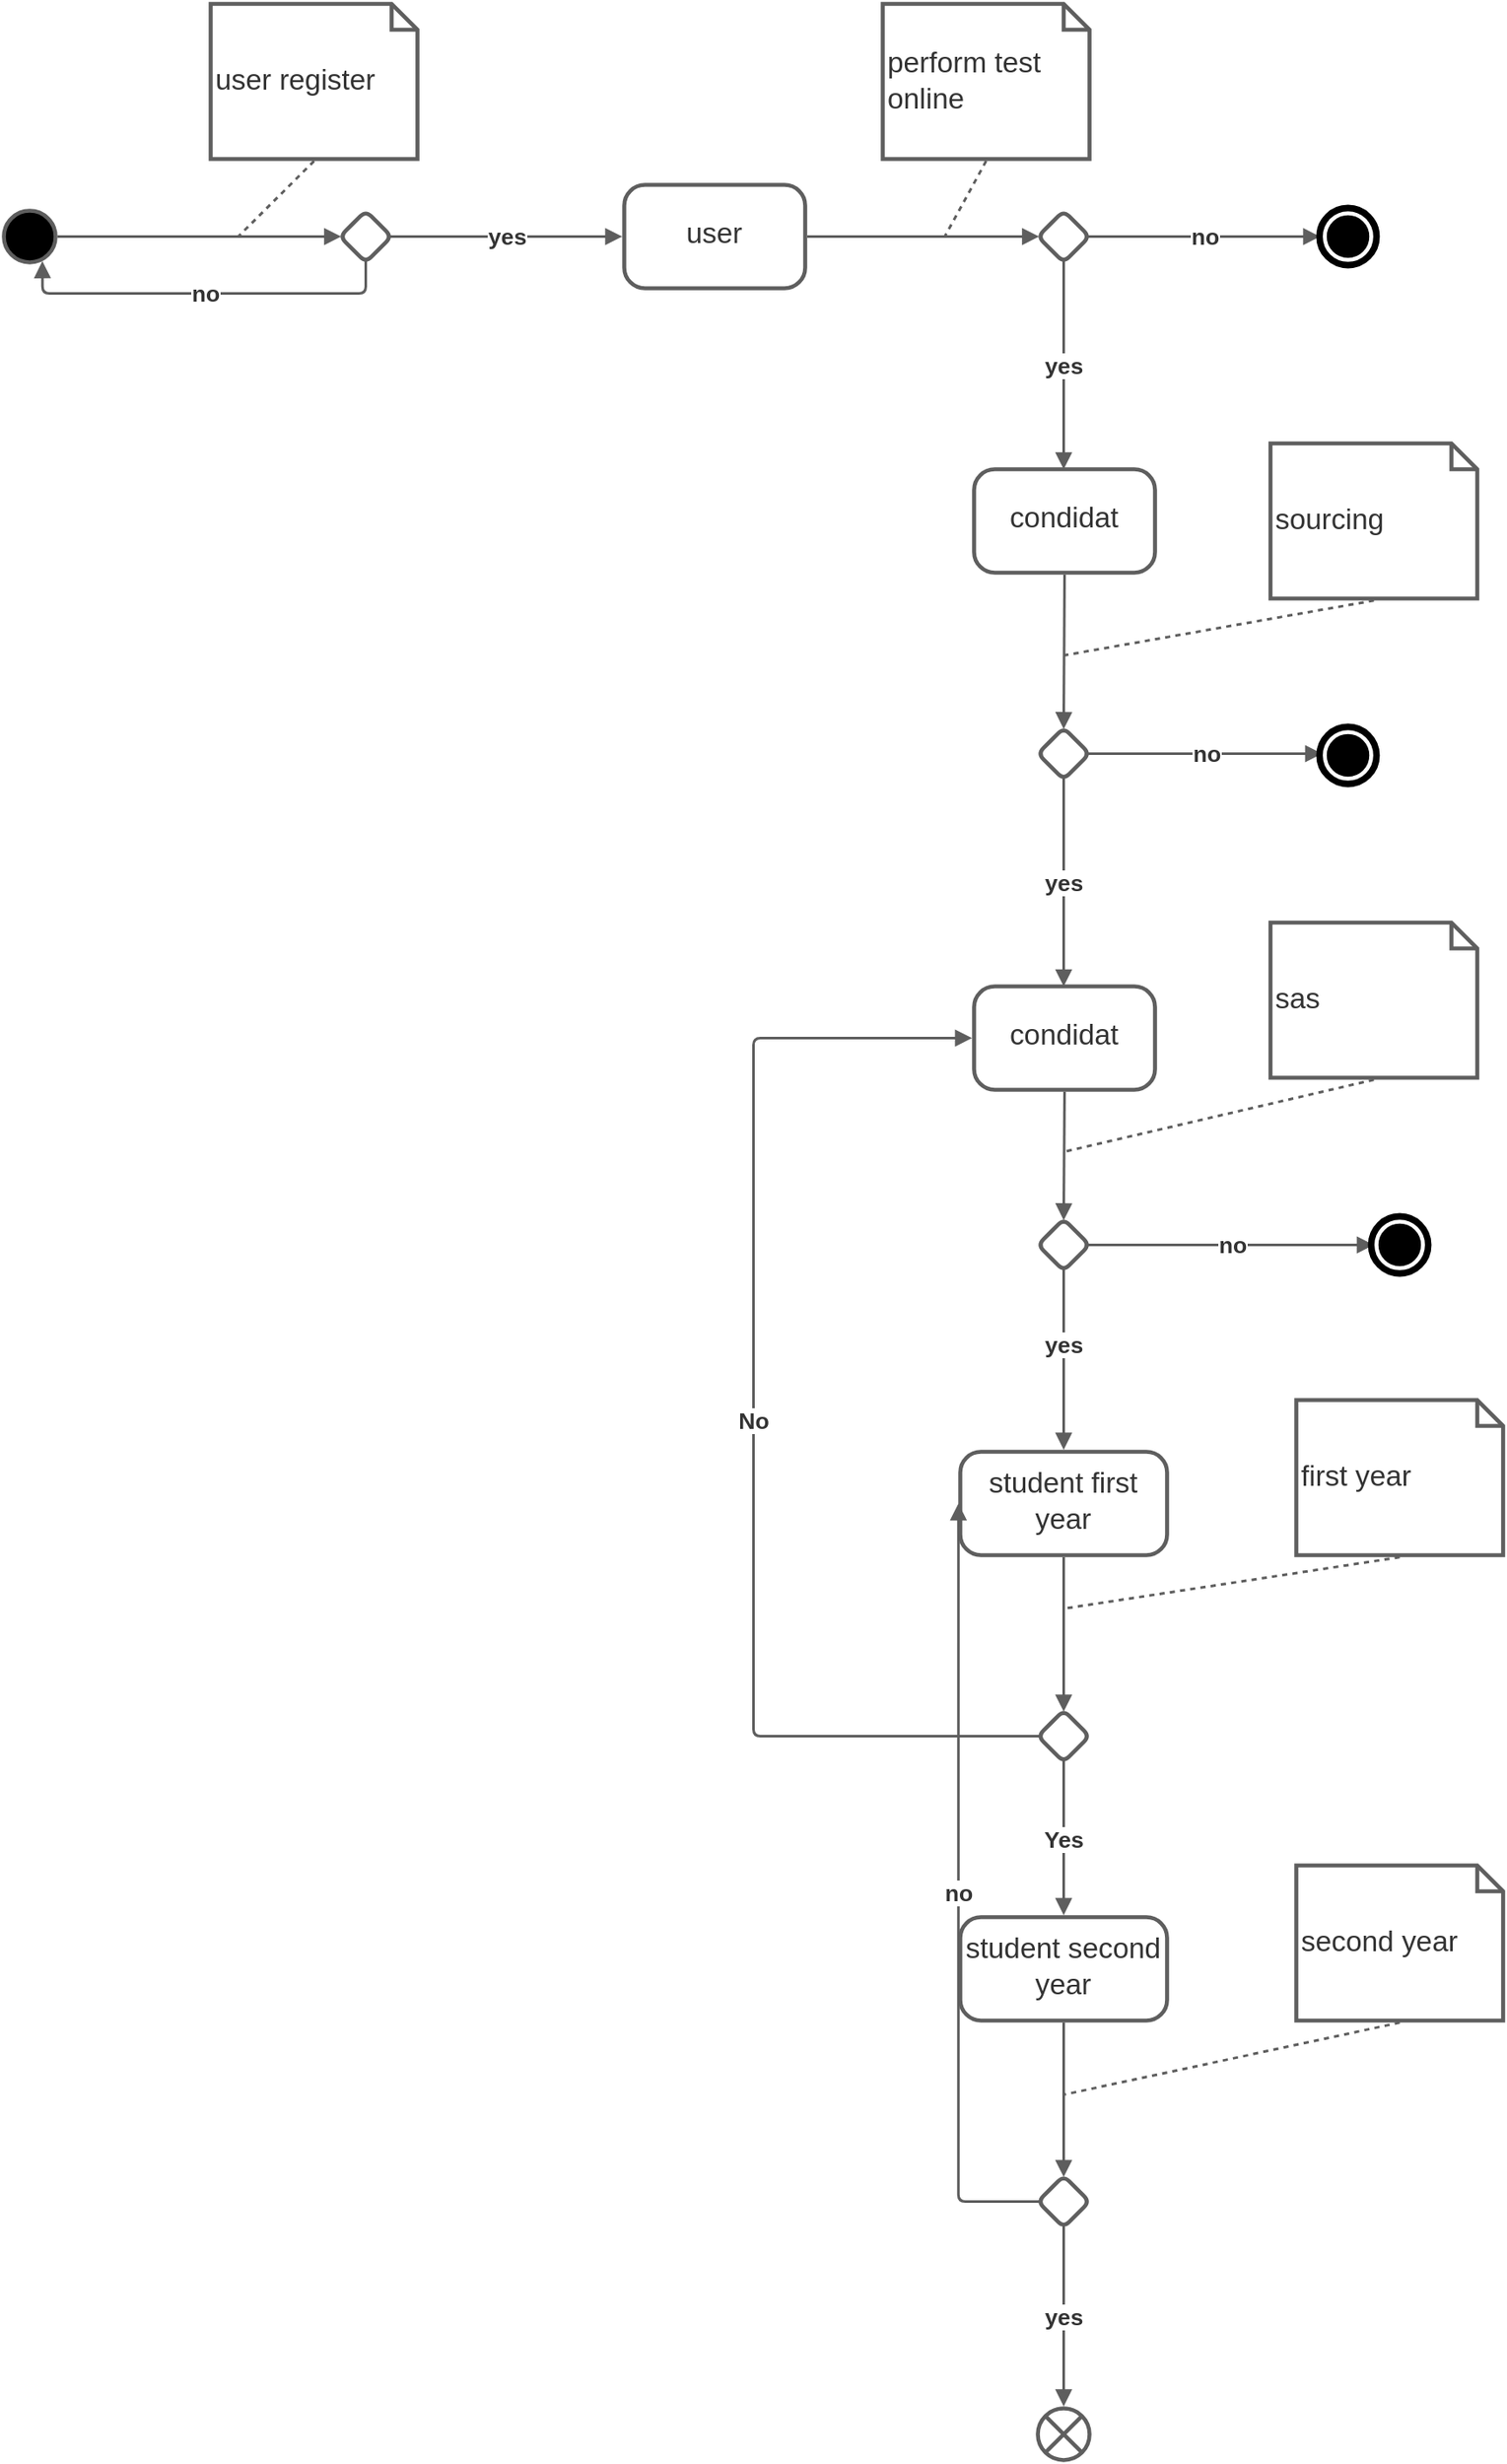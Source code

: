 <?xml version="1.0" encoding="UTF-8"?>
<mxfile version="15.8.4" type="device"><diagram id="mTrbd2lHBvRAgOiPdRP6" name="Page-1"><mxGraphModel dx="1574" dy="1224" grid="1" gridSize="10" guides="1" tooltips="1" connect="1" arrows="1" fold="1" page="1" pageScale="1" pageWidth="827" pageHeight="1169" math="0" shadow="0"><root><mxCell id="0"/><mxCell id="1" parent="0"/><UserObject label="" lucidchartObjectId="8bhwnWDxK_dJ" id="RY_iTR9FeOsuCOupzDdz-1"><mxCell style="html=1;overflow=block;blockSpacing=1;whiteSpace=wrap;ellipse;fillColor=#000000;whiteSpace=wrap;fontSize=13;spacing=0;strokeColor=#5e5e5e;strokeOpacity=100;rounded=1;absoluteArcSize=1;arcSize=9;strokeWidth=2.3;" vertex="1" parent="1"><mxGeometry x="75" y="180" width="30" height="30" as="geometry"/></mxCell></UserObject><UserObject label="" lucidchartObjectId="-bhwDUVAPYmq" id="RY_iTR9FeOsuCOupzDdz-2"><mxCell style="html=1;jettySize=18;whiteSpace=wrap;fontSize=13;strokeColor=#5E5E5E;strokeWidth=1.5;rounded=0;startArrow=none;;endArrow=block;endFill=1;;exitX=1.038;exitY=0.5;exitPerimeter=0;entryX=0.025;entryY=0.5;entryPerimeter=0;" edge="1" parent="1" source="RY_iTR9FeOsuCOupzDdz-1" target="RY_iTR9FeOsuCOupzDdz-3"><mxGeometry width="100" height="100" relative="1" as="geometry"><Array as="points"/></mxGeometry></mxCell></UserObject><UserObject label="" lucidchartObjectId="mchwW.XmrT9M" id="RY_iTR9FeOsuCOupzDdz-3"><mxCell style="html=1;overflow=block;blockSpacing=1;whiteSpace=wrap;shape=rhombus;;whiteSpace=wrap;fontSize=13;spacing=0;strokeColor=#5e5e5e;strokeOpacity=100;rounded=1;absoluteArcSize=1;arcSize=9;strokeWidth=2.3;" vertex="1" parent="1"><mxGeometry x="270" y="180" width="30" height="30" as="geometry"/></mxCell></UserObject><UserObject label="" lucidchartObjectId="ochwOC5pFDoi" id="RY_iTR9FeOsuCOupzDdz-4"><mxCell style="html=1;jettySize=18;whiteSpace=wrap;fontSize=13.3;fontColor=#333333;fontStyle=1;strokeColor=#5E5E5E;strokeWidth=1.5;rounded=1;arcSize=8;edgeStyle=orthogonalEdgeStyle;startArrow=none;;endArrow=block;endFill=1;;exitX=0.5;exitY=0.975;exitPerimeter=0;entryX=0.745;entryY=0.975;entryPerimeter=0;" edge="1" parent="1" source="RY_iTR9FeOsuCOupzDdz-3" target="RY_iTR9FeOsuCOupzDdz-1"><mxGeometry width="100" height="100" relative="1" as="geometry"><Array as="points"/></mxGeometry></mxCell></UserObject><mxCell id="RY_iTR9FeOsuCOupzDdz-5" value="no" style="text;html=1;resizable=0;labelBackgroundColor=#ffffff;align=center;verticalAlign=middle;fontStyle=1;fontColor=#333333;;fontSize=13.3;" vertex="1" parent="RY_iTR9FeOsuCOupzDdz-4"><mxGeometry relative="1" as="geometry"/></mxCell><UserObject label="" lucidchartObjectId="4phw2T83tx0B" id="RY_iTR9FeOsuCOupzDdz-6"><mxCell style="html=1;jettySize=18;whiteSpace=wrap;fontSize=13.3;fontColor=#333333;fontStyle=1;strokeColor=#5E5E5E;strokeWidth=1.5;rounded=0;startArrow=none;;endArrow=block;endFill=1;;exitX=0.975;exitY=0.5;exitPerimeter=0;entryX=-0.011;entryY=0.5;entryPerimeter=0;" edge="1" parent="1" source="RY_iTR9FeOsuCOupzDdz-3" target="RY_iTR9FeOsuCOupzDdz-8"><mxGeometry width="100" height="100" relative="1" as="geometry"><Array as="points"/></mxGeometry></mxCell></UserObject><mxCell id="RY_iTR9FeOsuCOupzDdz-7" value="yes" style="text;html=1;resizable=0;labelBackgroundColor=#ffffff;align=center;verticalAlign=middle;fontStyle=1;fontColor=#333333;;fontSize=13.3;" vertex="1" parent="RY_iTR9FeOsuCOupzDdz-6"><mxGeometry relative="1" as="geometry"/></mxCell><mxCell id="RY_iTR9FeOsuCOupzDdz-8" value="&lt;div style=&quot;display: flex; justify-content: center; text-align: center; align-items: baseline; font-size: 0; line-height: 1.25;margin-top: -2px;&quot;&gt;&lt;span&gt;&lt;span style=&quot;font-size:16.7px;color:#333333;&quot;&gt;user&lt;/span&gt;&lt;/span&gt;&lt;/div&gt;" style="rounded=1;arcSize=20;whiteSpace=wrap;overflow=block;blockSpacing=1;html=1;fontSize=13;spacing=0;strokeColor=#5e5e5e;strokeOpacity=100;strokeWidth=2.3;" vertex="1" parent="1"><mxGeometry x="435" y="165" width="105" height="60" as="geometry"/></mxCell><UserObject label="" lucidchartObjectId="mqhwhY.qr3Fx" id="RY_iTR9FeOsuCOupzDdz-9"><mxCell style="html=1;jettySize=18;whiteSpace=wrap;fontSize=13;strokeColor=#5E5E5E;strokeWidth=1.5;rounded=0;startArrow=none;;endArrow=block;endFill=1;;exitX=1.011;exitY=0.5;exitPerimeter=0;entryX=0.025;entryY=0.5;entryPerimeter=0;" edge="1" parent="1" source="RY_iTR9FeOsuCOupzDdz-8" target="RY_iTR9FeOsuCOupzDdz-10"><mxGeometry width="100" height="100" relative="1" as="geometry"><Array as="points"/></mxGeometry></mxCell></UserObject><UserObject label="" lucidchartObjectId="nqhwgdQkicUd" id="RY_iTR9FeOsuCOupzDdz-10"><mxCell style="html=1;overflow=block;blockSpacing=1;whiteSpace=wrap;shape=rhombus;;whiteSpace=wrap;fontSize=13;spacing=0;strokeColor=#5e5e5e;strokeOpacity=100;rounded=1;absoluteArcSize=1;arcSize=9;strokeWidth=2.3;" vertex="1" parent="1"><mxGeometry x="675" y="180" width="30" height="30" as="geometry"/></mxCell></UserObject><UserObject label="" lucidchartObjectId="pqhwhZ6Him6z" id="RY_iTR9FeOsuCOupzDdz-11"><mxCell style="html=1;jettySize=18;whiteSpace=wrap;fontSize=13.3;fontColor=#333333;fontStyle=1;strokeColor=#5E5E5E;strokeWidth=1.5;rounded=0;startArrow=none;;endArrow=block;endFill=1;;exitX=0.975;exitY=0.5;exitPerimeter=0;entryX=-0.038;entryY=0.5;entryPerimeter=0;" edge="1" parent="1" source="RY_iTR9FeOsuCOupzDdz-10" target="RY_iTR9FeOsuCOupzDdz-29"><mxGeometry width="100" height="100" relative="1" as="geometry"><Array as="points"/></mxGeometry></mxCell></UserObject><mxCell id="RY_iTR9FeOsuCOupzDdz-12" value="no" style="text;html=1;resizable=0;labelBackgroundColor=#ffffff;align=center;verticalAlign=middle;fontStyle=1;fontColor=#333333;;fontSize=13.3;" vertex="1" parent="RY_iTR9FeOsuCOupzDdz-11"><mxGeometry relative="1" as="geometry"/></mxCell><UserObject label="" lucidchartObjectId="vqhwVMqzuSG3" id="RY_iTR9FeOsuCOupzDdz-13"><mxCell style="html=1;jettySize=18;whiteSpace=wrap;fontSize=13.3;fontColor=#333333;fontStyle=1;strokeColor=#5E5E5E;strokeWidth=1.5;rounded=0;startArrow=none;;endArrow=block;endFill=1;;exitX=0.5;exitY=0.975;exitPerimeter=0;" edge="1" parent="1" source="RY_iTR9FeOsuCOupzDdz-10"><mxGeometry width="100" height="100" relative="1" as="geometry"><Array as="points"/><mxPoint x="690" y="330" as="targetPoint"/></mxGeometry></mxCell></UserObject><mxCell id="RY_iTR9FeOsuCOupzDdz-14" value="yes" style="text;html=1;resizable=0;labelBackgroundColor=#ffffff;align=center;verticalAlign=middle;fontStyle=1;fontColor=#333333;;fontSize=13.3;" vertex="1" parent="RY_iTR9FeOsuCOupzDdz-13"><mxGeometry relative="1" as="geometry"/></mxCell><mxCell id="RY_iTR9FeOsuCOupzDdz-15" value="&lt;div style=&quot;display: flex; justify-content: center; text-align: center; align-items: baseline; font-size: 0; line-height: 1.25;margin-top: -2px;&quot;&gt;&lt;span&gt;&lt;span style=&quot;font-size:16.7px;color:#333333;&quot;&gt;condidat&lt;/span&gt;&lt;/span&gt;&lt;/div&gt;" style="rounded=1;arcSize=20;whiteSpace=wrap;overflow=block;blockSpacing=1;html=1;fontSize=13;spacing=0;strokeColor=#5e5e5e;strokeOpacity=100;strokeWidth=2.3;" vertex="1" parent="1"><mxGeometry x="638" y="330" width="105" height="60" as="geometry"/></mxCell><UserObject label="" lucidchartObjectId="MqhwnbeQLFzn" id="RY_iTR9FeOsuCOupzDdz-16"><mxCell style="html=1;jettySize=18;whiteSpace=wrap;fontSize=13;strokeColor=#5E5E5E;strokeWidth=1.5;rounded=0;startArrow=none;;endArrow=block;endFill=1;;exitX=0.5;exitY=1.019;exitPerimeter=0;entryX=0.5;entryY=0.025;entryPerimeter=0;" edge="1" parent="1" source="RY_iTR9FeOsuCOupzDdz-15" target="RY_iTR9FeOsuCOupzDdz-17"><mxGeometry width="100" height="100" relative="1" as="geometry"><Array as="points"/></mxGeometry></mxCell></UserObject><UserObject label="" lucidchartObjectId="NqhwIl4zv9aB" id="RY_iTR9FeOsuCOupzDdz-17"><mxCell style="html=1;overflow=block;blockSpacing=1;whiteSpace=wrap;shape=rhombus;;whiteSpace=wrap;fontSize=13;spacing=0;strokeColor=#5e5e5e;strokeOpacity=100;rounded=1;absoluteArcSize=1;arcSize=9;strokeWidth=2.3;" vertex="1" parent="1"><mxGeometry x="675" y="480" width="30" height="30" as="geometry"/></mxCell></UserObject><UserObject label="" lucidchartObjectId="PqhwGjOOnTC1" id="RY_iTR9FeOsuCOupzDdz-18"><mxCell style="html=1;jettySize=18;whiteSpace=wrap;fontSize=13.3;fontColor=#333333;fontStyle=1;strokeColor=#5E5E5E;strokeWidth=1.5;rounded=0;startArrow=none;;endArrow=block;endFill=1;;exitX=0.975;exitY=0.5;exitPerimeter=0;" edge="1" parent="1" source="RY_iTR9FeOsuCOupzDdz-17"><mxGeometry width="100" height="100" relative="1" as="geometry"><Array as="points"/><mxPoint x="840" y="495" as="targetPoint"/></mxGeometry></mxCell></UserObject><mxCell id="RY_iTR9FeOsuCOupzDdz-19" value="no" style="text;html=1;resizable=0;labelBackgroundColor=#ffffff;align=center;verticalAlign=middle;fontStyle=1;fontColor=#333333;;fontSize=13.3;" vertex="1" parent="RY_iTR9FeOsuCOupzDdz-18"><mxGeometry relative="1" as="geometry"/></mxCell><UserObject label="" lucidchartObjectId="WqhwRF67kZgx" id="RY_iTR9FeOsuCOupzDdz-20"><mxCell style="html=1;jettySize=18;whiteSpace=wrap;fontSize=13.3;fontColor=#333333;fontStyle=1;strokeColor=#5E5E5E;strokeWidth=1.5;rounded=0;startArrow=none;;endArrow=block;endFill=1;;exitX=0.5;exitY=0.975;exitPerimeter=0;" edge="1" parent="1" source="RY_iTR9FeOsuCOupzDdz-17"><mxGeometry width="100" height="100" relative="1" as="geometry"><Array as="points"/><mxPoint x="690" y="630" as="targetPoint"/></mxGeometry></mxCell></UserObject><mxCell id="RY_iTR9FeOsuCOupzDdz-21" value="yes" style="text;html=1;resizable=0;labelBackgroundColor=#ffffff;align=center;verticalAlign=middle;fontStyle=1;fontColor=#333333;;fontSize=13.3;" vertex="1" parent="RY_iTR9FeOsuCOupzDdz-20"><mxGeometry relative="1" as="geometry"/></mxCell><mxCell id="RY_iTR9FeOsuCOupzDdz-22" value="&lt;div style=&quot;display: flex; justify-content: center; text-align: center; align-items: baseline; font-size: 0; line-height: 1.25;margin-top: -2px;&quot;&gt;&lt;span&gt;&lt;span style=&quot;font-size:16.7px;color:#333333;&quot;&gt;condidat&lt;/span&gt;&lt;/span&gt;&lt;/div&gt;" style="rounded=1;arcSize=20;whiteSpace=wrap;overflow=block;blockSpacing=1;html=1;fontSize=13;spacing=0;strokeColor=#5e5e5e;strokeOpacity=100;strokeWidth=2.3;" vertex="1" parent="1"><mxGeometry x="638" y="630" width="105" height="60" as="geometry"/></mxCell><UserObject label="" lucidchartObjectId="drhwHXMCgxhc" id="RY_iTR9FeOsuCOupzDdz-23"><mxCell style="html=1;jettySize=18;whiteSpace=wrap;fontSize=13;strokeColor=#5E5E5E;strokeWidth=1.5;rounded=0;startArrow=none;;endArrow=block;endFill=1;;exitX=0.5;exitY=1.019;exitPerimeter=0;entryX=0.5;entryY=0.025;entryPerimeter=0;" edge="1" parent="1" source="RY_iTR9FeOsuCOupzDdz-22" target="RY_iTR9FeOsuCOupzDdz-24"><mxGeometry width="100" height="100" relative="1" as="geometry"><Array as="points"/></mxGeometry></mxCell></UserObject><UserObject label="" lucidchartObjectId="drhwLoH999J5" id="RY_iTR9FeOsuCOupzDdz-24"><mxCell style="html=1;overflow=block;blockSpacing=1;whiteSpace=wrap;shape=rhombus;;whiteSpace=wrap;fontSize=13;spacing=0;strokeColor=#5e5e5e;strokeOpacity=100;rounded=1;absoluteArcSize=1;arcSize=9;strokeWidth=2.3;" vertex="1" parent="1"><mxGeometry x="675" y="765" width="30" height="30" as="geometry"/></mxCell></UserObject><UserObject label="" lucidchartObjectId="jrhw5AUbYRi3" id="RY_iTR9FeOsuCOupzDdz-25"><mxCell style="html=1;jettySize=18;whiteSpace=wrap;fontSize=13.3;fontColor=#333333;fontStyle=1;strokeColor=#5E5E5E;strokeWidth=1.5;rounded=0;startArrow=none;;endArrow=block;endFill=1;;exitX=0.975;exitY=0.5;exitPerimeter=0;" edge="1" parent="1" source="RY_iTR9FeOsuCOupzDdz-24"><mxGeometry width="100" height="100" relative="1" as="geometry"><Array as="points"/><mxPoint x="870" y="780" as="targetPoint"/></mxGeometry></mxCell></UserObject><mxCell id="RY_iTR9FeOsuCOupzDdz-26" value="no" style="text;html=1;resizable=0;labelBackgroundColor=#ffffff;align=center;verticalAlign=middle;fontStyle=1;fontColor=#333333;;fontSize=13.3;" vertex="1" parent="RY_iTR9FeOsuCOupzDdz-25"><mxGeometry relative="1" as="geometry"/></mxCell><UserObject label="" lucidchartObjectId="orhwpSn6.R4w" id="RY_iTR9FeOsuCOupzDdz-27"><mxCell style="html=1;jettySize=18;whiteSpace=wrap;fontSize=13;strokeColor=#5E5E5E;strokeWidth=1.5;rounded=0;startArrow=none;;endArrow=block;endFill=1;;exitX=0.5;exitY=0.975;exitPerimeter=0;entryX=0.5;entryY=-0.019;entryPerimeter=0;" edge="1" parent="1" source="RY_iTR9FeOsuCOupzDdz-24" target="RY_iTR9FeOsuCOupzDdz-32"><mxGeometry width="100" height="100" relative="1" as="geometry"><Array as="points"/></mxGeometry></mxCell></UserObject><mxCell id="RY_iTR9FeOsuCOupzDdz-28" value="yes" style="text;html=1;resizable=0;labelBackgroundColor=#ffffff;align=center;verticalAlign=middle;fontStyle=1;fontColor=#333333;;fontSize=13.3;" vertex="1" parent="RY_iTR9FeOsuCOupzDdz-27"><mxGeometry x="-0.17" relative="1" as="geometry"/></mxCell><UserObject label="" lucidchartObjectId="vrhwDmXGtfN_" id="RY_iTR9FeOsuCOupzDdz-29"><mxCell style="html=1;overflow=block;blockSpacing=1;whiteSpace=wrap;shape=mxgraph.bpmn.shape;outline=end;symbol=terminate;strokeColor=#000000;fillColor=#ffffff;whiteSpace=wrap;fontSize=13;spacing=0;strokeOpacity=100;rounded=1;absoluteArcSize=1;arcSize=9;strokeWidth=2.3;" vertex="1" parent="1"><mxGeometry x="840" y="180" width="30" height="30" as="geometry"/></mxCell></UserObject><UserObject label="" lucidchartObjectId="xrhwaf9Vtif9" id="RY_iTR9FeOsuCOupzDdz-30"><mxCell style="html=1;overflow=block;blockSpacing=1;whiteSpace=wrap;shape=mxgraph.bpmn.shape;outline=end;symbol=terminate;strokeColor=#000000;fillColor=#ffffff;whiteSpace=wrap;fontSize=13;spacing=0;strokeOpacity=100;rounded=1;absoluteArcSize=1;arcSize=9;strokeWidth=2.3;" vertex="1" parent="1"><mxGeometry x="840" y="481" width="30" height="30" as="geometry"/></mxCell></UserObject><UserObject label="" lucidchartObjectId="zrhwiqnYcYE0" id="RY_iTR9FeOsuCOupzDdz-31"><mxCell style="html=1;overflow=block;blockSpacing=1;whiteSpace=wrap;shape=mxgraph.bpmn.shape;outline=end;symbol=terminate;strokeColor=#000000;fillColor=#ffffff;whiteSpace=wrap;fontSize=13;spacing=0;strokeOpacity=100;rounded=1;absoluteArcSize=1;arcSize=9;strokeWidth=2.3;" vertex="1" parent="1"><mxGeometry x="870" y="765" width="30" height="30" as="geometry"/></mxCell></UserObject><mxCell id="RY_iTR9FeOsuCOupzDdz-32" value="&lt;div style=&quot;display: flex; justify-content: center; text-align: center; align-items: baseline; font-size: 0; line-height: 1.25;margin-top: -2px;&quot;&gt;&lt;span&gt;&lt;span style=&quot;font-size:16.7px;color:#333333;&quot;&gt;student first year&lt;/span&gt;&lt;/span&gt;&lt;/div&gt;" style="rounded=1;arcSize=20;whiteSpace=wrap;overflow=block;blockSpacing=1;html=1;fontSize=13;spacing=0;strokeColor=#5e5e5e;strokeOpacity=100;strokeWidth=2.3;" vertex="1" parent="1"><mxGeometry x="630" y="900" width="120" height="60" as="geometry"/></mxCell><UserObject label="" lucidchartObjectId="qshwT.O9TmuF" id="RY_iTR9FeOsuCOupzDdz-33"><mxCell style="html=1;jettySize=18;whiteSpace=wrap;fontSize=13;strokeColor=#5E5E5E;strokeWidth=1.5;rounded=0;startArrow=none;;endArrow=block;endFill=1;;exitX=0.5;exitY=1.019;exitPerimeter=0;entryX=0.5;entryY=0.025;entryPerimeter=0;" edge="1" parent="1" source="RY_iTR9FeOsuCOupzDdz-32" target="RY_iTR9FeOsuCOupzDdz-34"><mxGeometry width="100" height="100" relative="1" as="geometry"><Array as="points"/></mxGeometry></mxCell></UserObject><UserObject label="" lucidchartObjectId="rshwZzRLQrBQ" id="RY_iTR9FeOsuCOupzDdz-34"><mxCell style="html=1;overflow=block;blockSpacing=1;whiteSpace=wrap;shape=rhombus;;whiteSpace=wrap;fontSize=13;spacing=0;strokeColor=#5e5e5e;strokeOpacity=100;rounded=1;absoluteArcSize=1;arcSize=9;strokeWidth=2.3;" vertex="1" parent="1"><mxGeometry x="675" y="1050" width="30" height="30" as="geometry"/></mxCell></UserObject><UserObject label="" lucidchartObjectId="Nshw5-3GC6Ie" id="RY_iTR9FeOsuCOupzDdz-35"><mxCell style="html=1;jettySize=18;whiteSpace=wrap;fontSize=13.3;fontColor=#333333;fontStyle=1;strokeColor=#5E5E5E;strokeWidth=1.5;rounded=0;startArrow=none;;endArrow=block;endFill=1;;exitX=0.5;exitY=0.975;exitPerimeter=0;entryX=0.5;entryY=-0.019;entryPerimeter=0;" edge="1" parent="1" source="RY_iTR9FeOsuCOupzDdz-34" target="RY_iTR9FeOsuCOupzDdz-37"><mxGeometry width="100" height="100" relative="1" as="geometry"><Array as="points"/></mxGeometry></mxCell></UserObject><mxCell id="RY_iTR9FeOsuCOupzDdz-36" value="Yes" style="text;html=1;resizable=0;labelBackgroundColor=#ffffff;align=center;verticalAlign=middle;fontStyle=1;fontColor=#333333;;fontSize=13.3;" vertex="1" parent="RY_iTR9FeOsuCOupzDdz-35"><mxGeometry relative="1" as="geometry"/></mxCell><mxCell id="RY_iTR9FeOsuCOupzDdz-37" value="&lt;div style=&quot;display: flex; justify-content: center; text-align: center; align-items: baseline; font-size: 0; line-height: 1.25;margin-top: -2px;&quot;&gt;&lt;span&gt;&lt;span style=&quot;font-size:16.7px;color:#333333;&quot;&gt;student second year&lt;/span&gt;&lt;/span&gt;&lt;/div&gt;" style="rounded=1;arcSize=20;whiteSpace=wrap;overflow=block;blockSpacing=1;html=1;fontSize=13;spacing=0;strokeColor=#5e5e5e;strokeOpacity=100;strokeWidth=2.3;" vertex="1" parent="1"><mxGeometry x="630" y="1170" width="120" height="60" as="geometry"/></mxCell><UserObject label="" lucidchartObjectId="xthwATlxpwr7" id="RY_iTR9FeOsuCOupzDdz-38"><mxCell style="html=1;jettySize=18;whiteSpace=wrap;fontSize=13.3;fontColor=#333333;fontStyle=1;strokeColor=#5E5E5E;strokeWidth=1.5;rounded=1;arcSize=8;edgeStyle=orthogonalEdgeStyle;startArrow=none;;endArrow=block;endFill=1;;exitX=0.025;exitY=0.5;exitPerimeter=0;entryX=-0.011;entryY=0.5;entryPerimeter=0;" edge="1" parent="1" source="RY_iTR9FeOsuCOupzDdz-34" target="RY_iTR9FeOsuCOupzDdz-22"><mxGeometry width="100" height="100" relative="1" as="geometry"><Array as="points"><mxPoint x="510" y="1065"/><mxPoint x="510" y="660"/></Array></mxGeometry></mxCell></UserObject><mxCell id="RY_iTR9FeOsuCOupzDdz-39" value="No" style="text;html=1;resizable=0;labelBackgroundColor=#ffffff;align=center;verticalAlign=middle;fontStyle=1;fontColor=#333333;;fontSize=13.3;" vertex="1" parent="RY_iTR9FeOsuCOupzDdz-38"><mxGeometry relative="1" as="geometry"/></mxCell><UserObject label="" lucidchartObjectId="KthwtBWU1afc" id="RY_iTR9FeOsuCOupzDdz-40"><mxCell style="html=1;jettySize=18;whiteSpace=wrap;fontSize=13;strokeColor=#5E5E5E;strokeWidth=1.5;rounded=1;arcSize=8;edgeStyle=orthogonalEdgeStyle;startArrow=none;;endArrow=block;endFill=1;;exitX=0.5;exitY=1.019;exitPerimeter=0;entryX=0.5;entryY=0.025;entryPerimeter=0;" edge="1" parent="1" source="RY_iTR9FeOsuCOupzDdz-37" target="RY_iTR9FeOsuCOupzDdz-41"><mxGeometry width="100" height="100" relative="1" as="geometry"><Array as="points"/></mxGeometry></mxCell></UserObject><UserObject label="" lucidchartObjectId="YthwYlxk2j~D" id="RY_iTR9FeOsuCOupzDdz-41"><mxCell style="html=1;overflow=block;blockSpacing=1;whiteSpace=wrap;shape=rhombus;;whiteSpace=wrap;fontSize=13;spacing=0;strokeColor=#5e5e5e;strokeOpacity=100;rounded=1;absoluteArcSize=1;arcSize=9;strokeWidth=2.3;" vertex="1" parent="1"><mxGeometry x="675" y="1320" width="30" height="30" as="geometry"/></mxCell></UserObject><UserObject label="" lucidchartObjectId="juhw~EdufdQv" id="RY_iTR9FeOsuCOupzDdz-42"><mxCell style="html=1;jettySize=18;whiteSpace=wrap;fontSize=13.3;fontColor=#333333;fontStyle=1;strokeColor=#5E5E5E;strokeWidth=1.5;rounded=1;arcSize=8;edgeStyle=orthogonalEdgeStyle;startArrow=none;;endArrow=block;endFill=1;;exitX=0.025;exitY=0.5;exitPerimeter=0;entryX=-0.009;entryY=0.5;entryPerimeter=0;" edge="1" parent="1" source="RY_iTR9FeOsuCOupzDdz-41" target="RY_iTR9FeOsuCOupzDdz-32"><mxGeometry width="100" height="100" relative="1" as="geometry"><Array as="points"/></mxGeometry></mxCell></UserObject><mxCell id="RY_iTR9FeOsuCOupzDdz-43" value="no" style="text;html=1;resizable=0;labelBackgroundColor=#ffffff;align=center;verticalAlign=middle;fontStyle=1;fontColor=#333333;;fontSize=13.3;" vertex="1" parent="RY_iTR9FeOsuCOupzDdz-42"><mxGeometry relative="1" as="geometry"/></mxCell><UserObject label="" lucidchartObjectId="tuhwhAy9LD5C" id="RY_iTR9FeOsuCOupzDdz-44"><mxCell style="html=1;jettySize=18;whiteSpace=wrap;fontSize=13.3;fontColor=#333333;fontStyle=1;strokeColor=#5E5E5E;strokeWidth=1.5;rounded=1;arcSize=8;edgeStyle=orthogonalEdgeStyle;startArrow=none;;endArrow=block;endFill=1;;exitX=0.5;exitY=0.975;exitPerimeter=0;entryX=0.5;entryY=-0.038;entryPerimeter=0;" edge="1" parent="1" source="RY_iTR9FeOsuCOupzDdz-41" target="RY_iTR9FeOsuCOupzDdz-46"><mxGeometry width="100" height="100" relative="1" as="geometry"><Array as="points"/></mxGeometry></mxCell></UserObject><mxCell id="RY_iTR9FeOsuCOupzDdz-45" value="yes" style="text;html=1;resizable=0;labelBackgroundColor=#ffffff;align=center;verticalAlign=middle;fontStyle=1;fontColor=#333333;;fontSize=13.3;" vertex="1" parent="RY_iTR9FeOsuCOupzDdz-44"><mxGeometry relative="1" as="geometry"/></mxCell><UserObject label="" lucidchartObjectId="CuhwXPo-7G9i" id="RY_iTR9FeOsuCOupzDdz-46"><mxCell style="html=1;overflow=block;blockSpacing=1;whiteSpace=wrap;shape=mxgraph.flowchart.or;whiteSpace=wrap;fontSize=13;spacing=0;strokeColor=#5e5e5e;strokeOpacity=100;rounded=1;absoluteArcSize=1;arcSize=9;strokeWidth=2.3;" vertex="1" parent="1"><mxGeometry x="675" y="1455" width="30" height="30" as="geometry"/></mxCell></UserObject><UserObject label="user register" lucidchartObjectId="Mvhw4bLhtkeb" id="RY_iTR9FeOsuCOupzDdz-47"><mxCell style="html=1;overflow=block;blockSpacing=1;whiteSpace=wrap;shape=note;size=15;whiteSpace=wrap;fontSize=16.7;fontColor=#333333;align=left;spacing=3.8;strokeColor=#5e5e5e;strokeOpacity=100;rounded=1;absoluteArcSize=1;arcSize=9;strokeWidth=2.3;" vertex="1" parent="1"><mxGeometry x="195" y="60" width="120" height="90" as="geometry"/></mxCell></UserObject><UserObject label="" lucidchartObjectId="UvhwfYRaypOT" id="RY_iTR9FeOsuCOupzDdz-48"><mxCell style="html=1;jettySize=18;whiteSpace=wrap;fontSize=13;strokeColor=#5E5E5E;dashed=1;fixDash=1;strokeWidth=1.5;rounded=0;startArrow=none;;endArrow=none;;exitX=0.5;exitY=1.013;exitPerimeter=0;" edge="1" parent="1" source="RY_iTR9FeOsuCOupzDdz-47"><mxGeometry width="100" height="100" relative="1" as="geometry"><Array as="points"/><mxPoint x="211" y="195" as="targetPoint"/></mxGeometry></mxCell></UserObject><UserObject label="perform test online" lucidchartObjectId="YyhwwZeYsxCY" id="RY_iTR9FeOsuCOupzDdz-49"><mxCell style="html=1;overflow=block;blockSpacing=1;whiteSpace=wrap;shape=note;size=15;whiteSpace=wrap;fontSize=16.7;fontColor=#333333;align=left;spacing=3.8;strokeColor=#5e5e5e;strokeOpacity=100;rounded=1;absoluteArcSize=1;arcSize=9;strokeWidth=2.3;" vertex="1" parent="1"><mxGeometry x="585" y="60" width="120" height="90" as="geometry"/></mxCell></UserObject><UserObject label="" lucidchartObjectId="0yhwW1Fufwo1" id="RY_iTR9FeOsuCOupzDdz-50"><mxCell style="html=1;jettySize=18;whiteSpace=wrap;fontSize=13;strokeColor=#5E5E5E;dashed=1;fixDash=1;strokeWidth=1.5;rounded=0;startArrow=none;;endArrow=none;;exitX=0.5;exitY=1.013;exitPerimeter=0;" edge="1" parent="1" source="RY_iTR9FeOsuCOupzDdz-49"><mxGeometry width="100" height="100" relative="1" as="geometry"><Array as="points"/><mxPoint x="621" y="195" as="targetPoint"/></mxGeometry></mxCell></UserObject><UserObject label="sourcing" lucidchartObjectId="JzhwG1faKnsw" id="RY_iTR9FeOsuCOupzDdz-51"><mxCell style="html=1;overflow=block;blockSpacing=1;whiteSpace=wrap;shape=note;size=15;whiteSpace=wrap;fontSize=16.7;fontColor=#333333;align=left;spacing=3.8;strokeColor=#5e5e5e;strokeOpacity=100;rounded=1;absoluteArcSize=1;arcSize=9;strokeWidth=2.3;" vertex="1" parent="1"><mxGeometry x="810" y="315" width="120" height="90" as="geometry"/></mxCell></UserObject><UserObject label="" lucidchartObjectId="MzhwX303Nz-C" id="RY_iTR9FeOsuCOupzDdz-52"><mxCell style="html=1;jettySize=18;whiteSpace=wrap;fontSize=13;strokeColor=#5E5E5E;dashed=1;fixDash=1;strokeWidth=1.5;rounded=0;startArrow=none;;endArrow=none;;exitX=0.5;exitY=1.013;exitPerimeter=0;" edge="1" parent="1" source="RY_iTR9FeOsuCOupzDdz-51"><mxGeometry width="100" height="100" relative="1" as="geometry"><Array as="points"/><mxPoint x="690" y="438" as="targetPoint"/></mxGeometry></mxCell></UserObject><UserObject label="sas" lucidchartObjectId=".zhwGi8~f_1G" id="RY_iTR9FeOsuCOupzDdz-53"><mxCell style="html=1;overflow=block;blockSpacing=1;whiteSpace=wrap;shape=note;size=15;whiteSpace=wrap;fontSize=16.7;fontColor=#333333;align=left;spacing=3.8;strokeColor=#5e5e5e;strokeOpacity=100;rounded=1;absoluteArcSize=1;arcSize=9;strokeWidth=2.3;" vertex="1" parent="1"><mxGeometry x="810" y="593" width="120" height="90" as="geometry"/></mxCell></UserObject><UserObject label="" lucidchartObjectId="aAhwzok669De" id="RY_iTR9FeOsuCOupzDdz-54"><mxCell style="html=1;jettySize=18;whiteSpace=wrap;fontSize=13;strokeColor=#5E5E5E;dashed=1;fixDash=1;strokeWidth=1.5;rounded=0;startArrow=none;;endArrow=none;;exitX=0.5;exitY=1.013;exitPerimeter=0;" edge="1" parent="1" source="RY_iTR9FeOsuCOupzDdz-53"><mxGeometry width="100" height="100" relative="1" as="geometry"><Array as="points"/><mxPoint x="690" y="726" as="targetPoint"/></mxGeometry></mxCell></UserObject><UserObject label="first year" lucidchartObjectId="NAhwLMA53POU" id="RY_iTR9FeOsuCOupzDdz-55"><mxCell style="html=1;overflow=block;blockSpacing=1;whiteSpace=wrap;shape=note;size=15;whiteSpace=wrap;fontSize=16.7;fontColor=#333333;align=left;spacing=3.8;strokeColor=#5e5e5e;strokeOpacity=100;rounded=1;absoluteArcSize=1;arcSize=9;strokeWidth=2.3;" vertex="1" parent="1"><mxGeometry x="825" y="870" width="120" height="90" as="geometry"/></mxCell></UserObject><UserObject label="" lucidchartObjectId="PAhw~c1qYc0O" id="RY_iTR9FeOsuCOupzDdz-56"><mxCell style="html=1;jettySize=18;whiteSpace=wrap;fontSize=13;strokeColor=#5E5E5E;dashed=1;fixDash=1;strokeWidth=1.5;rounded=0;startArrow=none;;endArrow=none;;exitX=0.5;exitY=1.013;exitPerimeter=0;" edge="1" parent="1" source="RY_iTR9FeOsuCOupzDdz-55"><mxGeometry width="100" height="100" relative="1" as="geometry"><Array as="points"/><mxPoint x="690" y="991" as="targetPoint"/></mxGeometry></mxCell></UserObject><UserObject label="second year" lucidchartObjectId="~AhwnLCF_Frw" id="RY_iTR9FeOsuCOupzDdz-57"><mxCell style="html=1;overflow=block;blockSpacing=1;whiteSpace=wrap;shape=note;size=15;whiteSpace=wrap;fontSize=16.7;fontColor=#333333;align=left;spacing=3.8;strokeColor=#5e5e5e;strokeOpacity=100;rounded=1;absoluteArcSize=1;arcSize=9;strokeWidth=2.3;" vertex="1" parent="1"><mxGeometry x="825" y="1140" width="120" height="90" as="geometry"/></mxCell></UserObject><UserObject label="" lucidchartObjectId="fBhw4tMIzyTb" id="RY_iTR9FeOsuCOupzDdz-58"><mxCell style="html=1;jettySize=18;whiteSpace=wrap;fontSize=13;strokeColor=#5E5E5E;dashed=1;fixDash=1;strokeWidth=1.5;rounded=0;startArrow=none;;endArrow=none;;exitX=0.5;exitY=1.013;exitPerimeter=0;" edge="1" parent="1" source="RY_iTR9FeOsuCOupzDdz-57"><mxGeometry width="100" height="100" relative="1" as="geometry"><Array as="points"/><mxPoint x="690" y="1273" as="targetPoint"/></mxGeometry></mxCell></UserObject></root></mxGraphModel></diagram></mxfile>